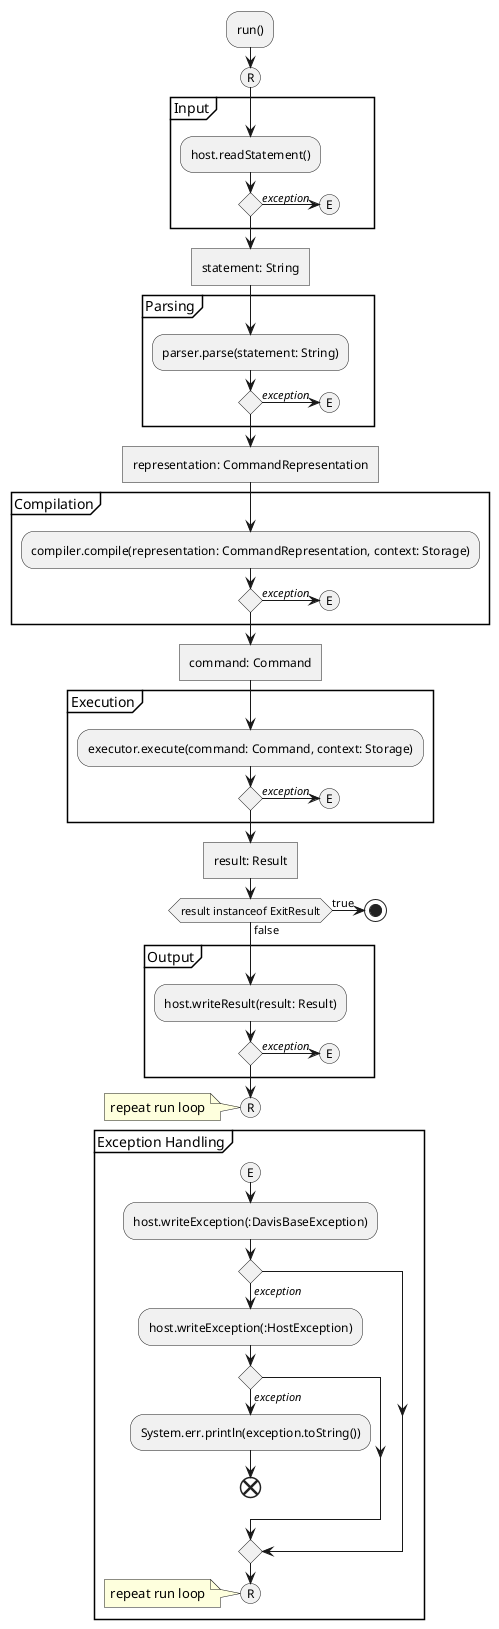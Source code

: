 @startuml DavisBase Activity Diagram

:run();
(R)

partition "Input" {
  :host.readStatement();
  if () then (//exception//)
    (E)
    detach
  else
  endif
}

:statement: String]

partition "Parsing" {
  :parser.parse(statement: String);
  if () then (//exception//)
    (E)
    detach
  else
  endif
}

:representation: CommandRepresentation]

partition "Compilation" {
  :compiler.compile(representation: CommandRepresentation, context: Storage);
  if () then (//exception//)
    (E)
    detach
  else
  endif
}

:command: Command]

partition "Execution" {
  :executor.execute(command: Command, context: Storage);
  if () then (//exception//)
    (E)
    detach
  else
  endif
}

:result: Result]
if (result instanceof ExitResult) then (true)
  stop
else (false)
endif

partition "Output" {
  :host.writeResult(result: Result);
  if () then (//exception//)
    (E)
    detach
  endif
}

(R)
note : repeat run loop
detach

partition "Exception Handling" {
  (E)

  :host.writeException(:DavisBaseException);
  if () then (//exception//)
    :host.writeException(:HostException);
    if () then (//exception//)
      :System.err.println(exception.toString());
      end
    endif
  endif

  (R)
  note : repeat run loop
  detach
}


@enduml
